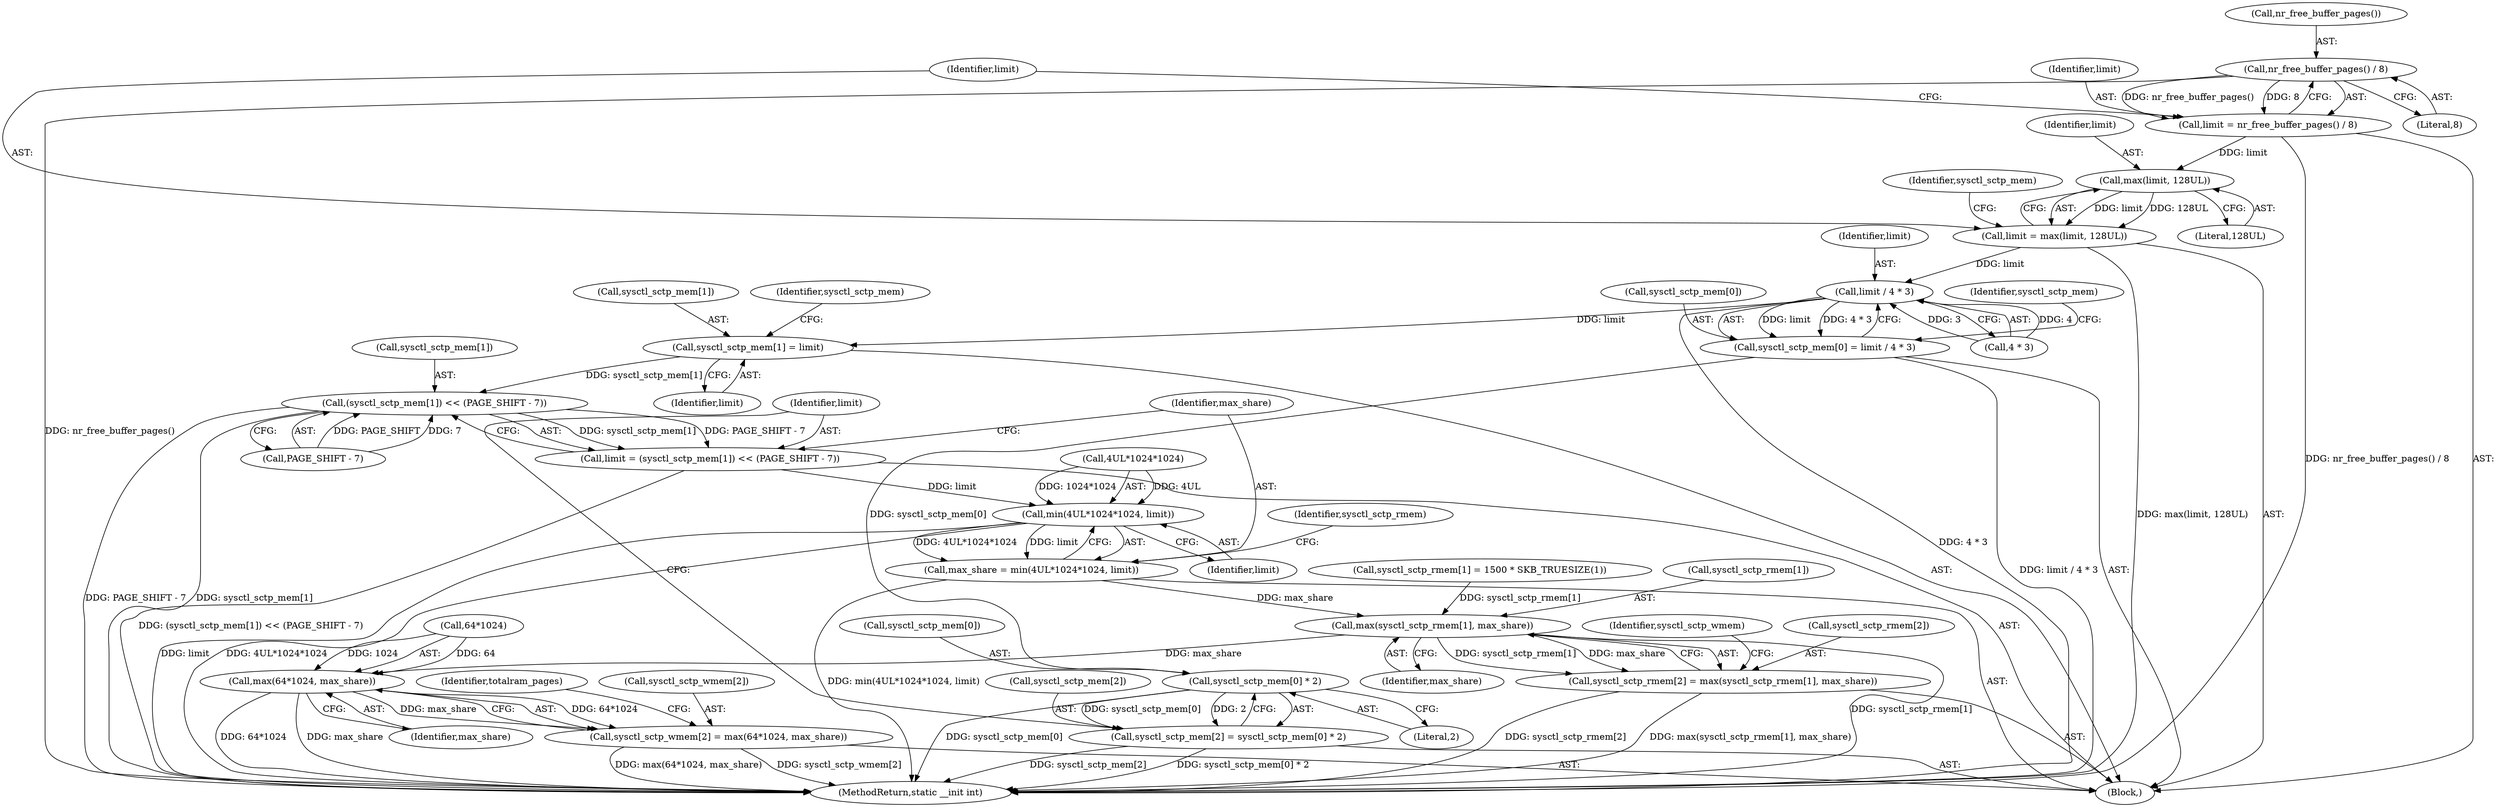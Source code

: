 digraph "0_linux_8e2d61e0aed2b7c4ecb35844fe07e0b2b762dee4_0@API" {
"1000177" [label="(Call,nr_free_buffer_pages() / 8)"];
"1000175" [label="(Call,limit = nr_free_buffer_pages() / 8)"];
"1000182" [label="(Call,max(limit, 128UL))"];
"1000180" [label="(Call,limit = max(limit, 128UL))"];
"1000189" [label="(Call,limit / 4 * 3)"];
"1000185" [label="(Call,sysctl_sctp_mem[0] = limit / 4 * 3)"];
"1000203" [label="(Call,sysctl_sctp_mem[0] * 2)"];
"1000199" [label="(Call,sysctl_sctp_mem[2] = sysctl_sctp_mem[0] * 2)"];
"1000194" [label="(Call,sysctl_sctp_mem[1] = limit)"];
"1000210" [label="(Call,(sysctl_sctp_mem[1]) << (PAGE_SHIFT - 7))"];
"1000208" [label="(Call,limit = (sysctl_sctp_mem[1]) << (PAGE_SHIFT - 7))"];
"1000219" [label="(Call,min(4UL*1024*1024, limit))"];
"1000217" [label="(Call,max_share = min(4UL*1024*1024, limit))"];
"1000243" [label="(Call,max(sysctl_sctp_rmem[1], max_share))"];
"1000239" [label="(Call,sysctl_sctp_rmem[2] = max(sysctl_sctp_rmem[1], max_share))"];
"1000264" [label="(Call,max(64*1024, max_share))"];
"1000260" [label="(Call,sysctl_sctp_wmem[2] = max(64*1024, max_share))"];
"1000182" [label="(Call,max(limit, 128UL))"];
"1000175" [label="(Call,limit = nr_free_buffer_pages() / 8)"];
"1000198" [label="(Identifier,limit)"];
"1000250" [label="(Identifier,sysctl_sctp_wmem)"];
"1000196" [label="(Identifier,sysctl_sctp_mem)"];
"1000243" [label="(Call,max(sysctl_sctp_rmem[1], max_share))"];
"1000220" [label="(Call,4UL*1024*1024)"];
"1000247" [label="(Identifier,max_share)"];
"1000186" [label="(Call,sysctl_sctp_mem[0])"];
"1000191" [label="(Call,4 * 3)"];
"1000177" [label="(Call,nr_free_buffer_pages() / 8)"];
"1000194" [label="(Call,sysctl_sctp_mem[1] = limit)"];
"1000180" [label="(Call,limit = max(limit, 128UL))"];
"1000225" [label="(Identifier,limit)"];
"1000204" [label="(Call,sysctl_sctp_mem[0])"];
"1000210" [label="(Call,(sysctl_sctp_mem[1]) << (PAGE_SHIFT - 7))"];
"1000189" [label="(Call,limit / 4 * 3)"];
"1000184" [label="(Literal,128UL)"];
"1000190" [label="(Identifier,limit)"];
"1000219" [label="(Call,min(4UL*1024*1024, limit))"];
"1000271" [label="(Identifier,totalram_pages)"];
"1000214" [label="(Call,PAGE_SHIFT - 7)"];
"1000203" [label="(Call,sysctl_sctp_mem[0] * 2)"];
"1000200" [label="(Call,sysctl_sctp_mem[2])"];
"1000264" [label="(Call,max(64*1024, max_share))"];
"1000211" [label="(Call,sysctl_sctp_mem[1])"];
"1000183" [label="(Identifier,limit)"];
"1000178" [label="(Call,nr_free_buffer_pages())"];
"1000217" [label="(Call,max_share = min(4UL*1024*1024, limit))"];
"1000240" [label="(Call,sysctl_sctp_rmem[2])"];
"1000207" [label="(Literal,2)"];
"1000187" [label="(Identifier,sysctl_sctp_mem)"];
"1000265" [label="(Call,64*1024)"];
"1000112" [label="(Block,)"];
"1000228" [label="(Identifier,sysctl_sctp_rmem)"];
"1000587" [label="(MethodReturn,static __init int)"];
"1000244" [label="(Call,sysctl_sctp_rmem[1])"];
"1000195" [label="(Call,sysctl_sctp_mem[1])"];
"1000201" [label="(Identifier,sysctl_sctp_mem)"];
"1000268" [label="(Identifier,max_share)"];
"1000179" [label="(Literal,8)"];
"1000176" [label="(Identifier,limit)"];
"1000260" [label="(Call,sysctl_sctp_wmem[2] = max(64*1024, max_share))"];
"1000231" [label="(Call,sysctl_sctp_rmem[1] = 1500 * SKB_TRUESIZE(1))"];
"1000261" [label="(Call,sysctl_sctp_wmem[2])"];
"1000218" [label="(Identifier,max_share)"];
"1000209" [label="(Identifier,limit)"];
"1000185" [label="(Call,sysctl_sctp_mem[0] = limit / 4 * 3)"];
"1000199" [label="(Call,sysctl_sctp_mem[2] = sysctl_sctp_mem[0] * 2)"];
"1000208" [label="(Call,limit = (sysctl_sctp_mem[1]) << (PAGE_SHIFT - 7))"];
"1000239" [label="(Call,sysctl_sctp_rmem[2] = max(sysctl_sctp_rmem[1], max_share))"];
"1000181" [label="(Identifier,limit)"];
"1000177" -> "1000175"  [label="AST: "];
"1000177" -> "1000179"  [label="CFG: "];
"1000178" -> "1000177"  [label="AST: "];
"1000179" -> "1000177"  [label="AST: "];
"1000175" -> "1000177"  [label="CFG: "];
"1000177" -> "1000587"  [label="DDG: nr_free_buffer_pages()"];
"1000177" -> "1000175"  [label="DDG: nr_free_buffer_pages()"];
"1000177" -> "1000175"  [label="DDG: 8"];
"1000175" -> "1000112"  [label="AST: "];
"1000176" -> "1000175"  [label="AST: "];
"1000181" -> "1000175"  [label="CFG: "];
"1000175" -> "1000587"  [label="DDG: nr_free_buffer_pages() / 8"];
"1000175" -> "1000182"  [label="DDG: limit"];
"1000182" -> "1000180"  [label="AST: "];
"1000182" -> "1000184"  [label="CFG: "];
"1000183" -> "1000182"  [label="AST: "];
"1000184" -> "1000182"  [label="AST: "];
"1000180" -> "1000182"  [label="CFG: "];
"1000182" -> "1000180"  [label="DDG: limit"];
"1000182" -> "1000180"  [label="DDG: 128UL"];
"1000180" -> "1000112"  [label="AST: "];
"1000181" -> "1000180"  [label="AST: "];
"1000187" -> "1000180"  [label="CFG: "];
"1000180" -> "1000587"  [label="DDG: max(limit, 128UL)"];
"1000180" -> "1000189"  [label="DDG: limit"];
"1000189" -> "1000185"  [label="AST: "];
"1000189" -> "1000191"  [label="CFG: "];
"1000190" -> "1000189"  [label="AST: "];
"1000191" -> "1000189"  [label="AST: "];
"1000185" -> "1000189"  [label="CFG: "];
"1000189" -> "1000587"  [label="DDG: 4 * 3"];
"1000189" -> "1000185"  [label="DDG: limit"];
"1000189" -> "1000185"  [label="DDG: 4 * 3"];
"1000191" -> "1000189"  [label="DDG: 4"];
"1000191" -> "1000189"  [label="DDG: 3"];
"1000189" -> "1000194"  [label="DDG: limit"];
"1000185" -> "1000112"  [label="AST: "];
"1000186" -> "1000185"  [label="AST: "];
"1000196" -> "1000185"  [label="CFG: "];
"1000185" -> "1000587"  [label="DDG: limit / 4 * 3"];
"1000185" -> "1000203"  [label="DDG: sysctl_sctp_mem[0]"];
"1000203" -> "1000199"  [label="AST: "];
"1000203" -> "1000207"  [label="CFG: "];
"1000204" -> "1000203"  [label="AST: "];
"1000207" -> "1000203"  [label="AST: "];
"1000199" -> "1000203"  [label="CFG: "];
"1000203" -> "1000587"  [label="DDG: sysctl_sctp_mem[0]"];
"1000203" -> "1000199"  [label="DDG: sysctl_sctp_mem[0]"];
"1000203" -> "1000199"  [label="DDG: 2"];
"1000199" -> "1000112"  [label="AST: "];
"1000200" -> "1000199"  [label="AST: "];
"1000209" -> "1000199"  [label="CFG: "];
"1000199" -> "1000587"  [label="DDG: sysctl_sctp_mem[2]"];
"1000199" -> "1000587"  [label="DDG: sysctl_sctp_mem[0] * 2"];
"1000194" -> "1000112"  [label="AST: "];
"1000194" -> "1000198"  [label="CFG: "];
"1000195" -> "1000194"  [label="AST: "];
"1000198" -> "1000194"  [label="AST: "];
"1000201" -> "1000194"  [label="CFG: "];
"1000194" -> "1000210"  [label="DDG: sysctl_sctp_mem[1]"];
"1000210" -> "1000208"  [label="AST: "];
"1000210" -> "1000214"  [label="CFG: "];
"1000211" -> "1000210"  [label="AST: "];
"1000214" -> "1000210"  [label="AST: "];
"1000208" -> "1000210"  [label="CFG: "];
"1000210" -> "1000587"  [label="DDG: PAGE_SHIFT - 7"];
"1000210" -> "1000587"  [label="DDG: sysctl_sctp_mem[1]"];
"1000210" -> "1000208"  [label="DDG: sysctl_sctp_mem[1]"];
"1000210" -> "1000208"  [label="DDG: PAGE_SHIFT - 7"];
"1000214" -> "1000210"  [label="DDG: PAGE_SHIFT"];
"1000214" -> "1000210"  [label="DDG: 7"];
"1000208" -> "1000112"  [label="AST: "];
"1000209" -> "1000208"  [label="AST: "];
"1000218" -> "1000208"  [label="CFG: "];
"1000208" -> "1000587"  [label="DDG: (sysctl_sctp_mem[1]) << (PAGE_SHIFT - 7)"];
"1000208" -> "1000219"  [label="DDG: limit"];
"1000219" -> "1000217"  [label="AST: "];
"1000219" -> "1000225"  [label="CFG: "];
"1000220" -> "1000219"  [label="AST: "];
"1000225" -> "1000219"  [label="AST: "];
"1000217" -> "1000219"  [label="CFG: "];
"1000219" -> "1000587"  [label="DDG: limit"];
"1000219" -> "1000587"  [label="DDG: 4UL*1024*1024"];
"1000219" -> "1000217"  [label="DDG: 4UL*1024*1024"];
"1000219" -> "1000217"  [label="DDG: limit"];
"1000220" -> "1000219"  [label="DDG: 4UL"];
"1000220" -> "1000219"  [label="DDG: 1024*1024"];
"1000217" -> "1000112"  [label="AST: "];
"1000218" -> "1000217"  [label="AST: "];
"1000228" -> "1000217"  [label="CFG: "];
"1000217" -> "1000587"  [label="DDG: min(4UL*1024*1024, limit)"];
"1000217" -> "1000243"  [label="DDG: max_share"];
"1000243" -> "1000239"  [label="AST: "];
"1000243" -> "1000247"  [label="CFG: "];
"1000244" -> "1000243"  [label="AST: "];
"1000247" -> "1000243"  [label="AST: "];
"1000239" -> "1000243"  [label="CFG: "];
"1000243" -> "1000587"  [label="DDG: sysctl_sctp_rmem[1]"];
"1000243" -> "1000239"  [label="DDG: sysctl_sctp_rmem[1]"];
"1000243" -> "1000239"  [label="DDG: max_share"];
"1000231" -> "1000243"  [label="DDG: sysctl_sctp_rmem[1]"];
"1000243" -> "1000264"  [label="DDG: max_share"];
"1000239" -> "1000112"  [label="AST: "];
"1000240" -> "1000239"  [label="AST: "];
"1000250" -> "1000239"  [label="CFG: "];
"1000239" -> "1000587"  [label="DDG: sysctl_sctp_rmem[2]"];
"1000239" -> "1000587"  [label="DDG: max(sysctl_sctp_rmem[1], max_share)"];
"1000264" -> "1000260"  [label="AST: "];
"1000264" -> "1000268"  [label="CFG: "];
"1000265" -> "1000264"  [label="AST: "];
"1000268" -> "1000264"  [label="AST: "];
"1000260" -> "1000264"  [label="CFG: "];
"1000264" -> "1000587"  [label="DDG: 64*1024"];
"1000264" -> "1000587"  [label="DDG: max_share"];
"1000264" -> "1000260"  [label="DDG: 64*1024"];
"1000264" -> "1000260"  [label="DDG: max_share"];
"1000265" -> "1000264"  [label="DDG: 64"];
"1000265" -> "1000264"  [label="DDG: 1024"];
"1000260" -> "1000112"  [label="AST: "];
"1000261" -> "1000260"  [label="AST: "];
"1000271" -> "1000260"  [label="CFG: "];
"1000260" -> "1000587"  [label="DDG: max(64*1024, max_share)"];
"1000260" -> "1000587"  [label="DDG: sysctl_sctp_wmem[2]"];
}
